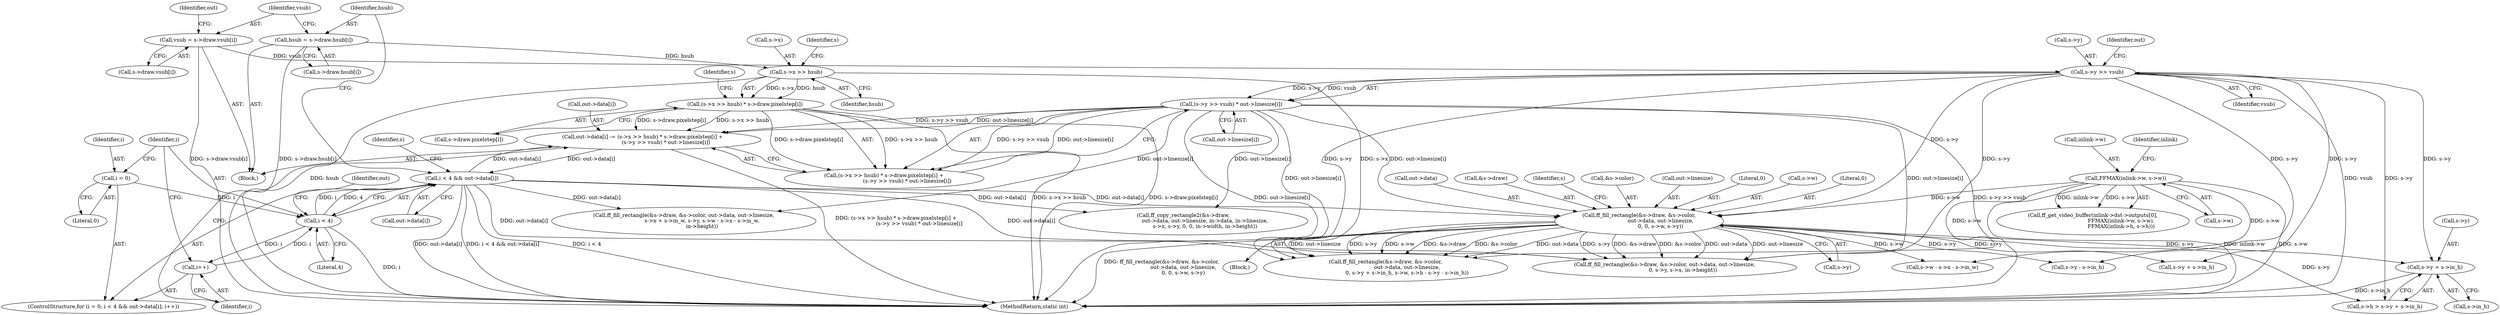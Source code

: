 digraph "0_FFmpeg_e43a0a232dbf6d3c161823c2e07c52e76227a1bc_7@pointer" {
"1000275" [label="(Call,s->y + s->in_h)"];
"1000232" [label="(Call,s->y >> vsub)"];
"1000202" [label="(Call,vsub = s->draw.vsub[i])"];
"1000247" [label="(Call,ff_fill_rectangle(&s->draw, &s->color,\n                          out->data, out->linesize,\n                          0, 0, s->w, s->y))"];
"1000179" [label="(Call,i < 4 && out->data[i])"];
"1000180" [label="(Call,i < 4)"];
"1000188" [label="(Call,i++)"];
"1000176" [label="(Call,i = 0)"];
"1000211" [label="(Call,out->data[i] -= (s->x >> hsub) * s->draw.pixelstep[i] +\n                            (s->y >> vsub) * out->linesize[i])"];
"1000218" [label="(Call,(s->x >> hsub) * s->draw.pixelstep[i])"];
"1000219" [label="(Call,s->x >> hsub)"];
"1000192" [label="(Call,hsub = s->draw.hsub[i])"];
"1000231" [label="(Call,(s->y >> vsub) * out->linesize[i])"];
"1000142" [label="(Call,FFMAX(inlink->w, s->w))"];
"1000379" [label="(Call,ff_fill_rectangle(&s->draw, &s->color, out->data, out->linesize,\n                      s->x + s->in_w, s->y, s->w - s->x - s->in_w,\n                      in->height))"];
"1000256" [label="(Call,out->data)"];
"1000219" [label="(Call,s->x >> hsub)"];
"1000283" [label="(Call,ff_fill_rectangle(&s->draw, &s->color,\n                          out->data, out->linesize,\n                          0, s->y + s->in_h, s->w, s->h - s->y - s->in_h))"];
"1000203" [label="(Identifier,vsub)"];
"1000192" [label="(Call,hsub = s->draw.hsub[i])"];
"1000146" [label="(Call,s->w)"];
"1000142" [label="(Call,FFMAX(inlink->w, s->w))"];
"1000185" [label="(Identifier,out)"];
"1000232" [label="(Call,s->y >> vsub)"];
"1000193" [label="(Identifier,hsub)"];
"1000183" [label="(Call,out->data[i])"];
"1000348" [label="(Call,ff_copy_rectangle2(&s->draw,\n                          out->data, out->linesize, in->data, in->linesize,\n                          s->x, s->y, 0, 0, in->width, in->height))"];
"1000212" [label="(Call,out->data[i])"];
"1000189" [label="(Identifier,i)"];
"1000224" [label="(Call,s->draw.pixelstep[i])"];
"1000233" [label="(Call,s->y)"];
"1000236" [label="(Identifier,vsub)"];
"1000237" [label="(Call,out->linesize[i])"];
"1000234" [label="(Identifier,s)"];
"1000244" [label="(Identifier,s)"];
"1000320" [label="(Call,ff_fill_rectangle(&s->draw, &s->color, out->data, out->linesize,\n                      0, s->y, s->x, in->height))"];
"1000175" [label="(ControlStructure,for (i = 0; i < 4 && out->data[i]; i++))"];
"1000247" [label="(Call,ff_fill_rectangle(&s->draw, &s->color,\n                          out->data, out->linesize,\n                          0, 0, s->w, s->y))"];
"1000248" [label="(Call,&s->draw)"];
"1000271" [label="(Call,s->h > s->y + s->in_h)"];
"1000204" [label="(Call,s->draw.vsub[i])"];
"1000176" [label="(Call,i = 0)"];
"1000218" [label="(Call,(s->x >> hsub) * s->draw.pixelstep[i])"];
"1000275" [label="(Call,s->y + s->in_h)"];
"1000273" [label="(Identifier,s)"];
"1000177" [label="(Identifier,i)"];
"1000143" [label="(Call,inlink->w)"];
"1000299" [label="(Call,s->y + s->in_h)"];
"1000181" [label="(Identifier,i)"];
"1000180" [label="(Call,i < 4)"];
"1000134" [label="(Call,ff_get_video_buffer(inlink->dst->outputs[0],\n                                  FFMAX(inlink->w, s->w),\n                                  FFMAX(inlink->h, s->h)))"];
"1000190" [label="(Block,)"];
"1000194" [label="(Call,s->draw.hsub[i])"];
"1000214" [label="(Identifier,out)"];
"1000252" [label="(Call,&s->color)"];
"1000178" [label="(Literal,0)"];
"1000227" [label="(Identifier,s)"];
"1000449" [label="(MethodReturn,static int)"];
"1000220" [label="(Call,s->x)"];
"1000276" [label="(Call,s->y)"];
"1000259" [label="(Call,out->linesize)"];
"1000263" [label="(Literal,0)"];
"1000223" [label="(Identifier,hsub)"];
"1000188" [label="(Call,i++)"];
"1000267" [label="(Call,s->y)"];
"1000211" [label="(Call,out->data[i] -= (s->x >> hsub) * s->draw.pixelstep[i] +\n                            (s->y >> vsub) * out->linesize[i])"];
"1000231" [label="(Call,(s->y >> vsub) * out->linesize[i])"];
"1000246" [label="(Block,)"];
"1000239" [label="(Identifier,out)"];
"1000264" [label="(Call,s->w)"];
"1000179" [label="(Call,i < 4 && out->data[i])"];
"1000279" [label="(Call,s->in_h)"];
"1000182" [label="(Literal,4)"];
"1000151" [label="(Identifier,inlink)"];
"1000202" [label="(Call,vsub = s->draw.vsub[i])"];
"1000313" [label="(Call,s->y - s->in_h)"];
"1000262" [label="(Literal,0)"];
"1000217" [label="(Call,(s->x >> hsub) * s->draw.pixelstep[i] +\n                            (s->y >> vsub) * out->linesize[i])"];
"1000404" [label="(Call,s->w - s->x - s->in_w)"];
"1000275" -> "1000271"  [label="AST: "];
"1000275" -> "1000279"  [label="CFG: "];
"1000276" -> "1000275"  [label="AST: "];
"1000279" -> "1000275"  [label="AST: "];
"1000271" -> "1000275"  [label="CFG: "];
"1000275" -> "1000449"  [label="DDG: s->in_h"];
"1000232" -> "1000275"  [label="DDG: s->y"];
"1000247" -> "1000275"  [label="DDG: s->y"];
"1000232" -> "1000231"  [label="AST: "];
"1000232" -> "1000236"  [label="CFG: "];
"1000233" -> "1000232"  [label="AST: "];
"1000236" -> "1000232"  [label="AST: "];
"1000239" -> "1000232"  [label="CFG: "];
"1000232" -> "1000449"  [label="DDG: vsub"];
"1000232" -> "1000231"  [label="DDG: s->y"];
"1000232" -> "1000231"  [label="DDG: vsub"];
"1000202" -> "1000232"  [label="DDG: vsub"];
"1000232" -> "1000247"  [label="DDG: s->y"];
"1000232" -> "1000271"  [label="DDG: s->y"];
"1000232" -> "1000283"  [label="DDG: s->y"];
"1000232" -> "1000299"  [label="DDG: s->y"];
"1000232" -> "1000313"  [label="DDG: s->y"];
"1000232" -> "1000320"  [label="DDG: s->y"];
"1000202" -> "1000190"  [label="AST: "];
"1000202" -> "1000204"  [label="CFG: "];
"1000203" -> "1000202"  [label="AST: "];
"1000204" -> "1000202"  [label="AST: "];
"1000214" -> "1000202"  [label="CFG: "];
"1000202" -> "1000449"  [label="DDG: s->draw.vsub[i]"];
"1000247" -> "1000246"  [label="AST: "];
"1000247" -> "1000267"  [label="CFG: "];
"1000248" -> "1000247"  [label="AST: "];
"1000252" -> "1000247"  [label="AST: "];
"1000256" -> "1000247"  [label="AST: "];
"1000259" -> "1000247"  [label="AST: "];
"1000262" -> "1000247"  [label="AST: "];
"1000263" -> "1000247"  [label="AST: "];
"1000264" -> "1000247"  [label="AST: "];
"1000267" -> "1000247"  [label="AST: "];
"1000273" -> "1000247"  [label="CFG: "];
"1000247" -> "1000449"  [label="DDG: ff_fill_rectangle(&s->draw, &s->color,\n                          out->data, out->linesize,\n                          0, 0, s->w, s->y)"];
"1000179" -> "1000247"  [label="DDG: out->data[i]"];
"1000231" -> "1000247"  [label="DDG: out->linesize[i]"];
"1000142" -> "1000247"  [label="DDG: s->w"];
"1000247" -> "1000271"  [label="DDG: s->y"];
"1000247" -> "1000283"  [label="DDG: &s->draw"];
"1000247" -> "1000283"  [label="DDG: &s->color"];
"1000247" -> "1000283"  [label="DDG: out->data"];
"1000247" -> "1000283"  [label="DDG: out->linesize"];
"1000247" -> "1000283"  [label="DDG: s->y"];
"1000247" -> "1000283"  [label="DDG: s->w"];
"1000247" -> "1000299"  [label="DDG: s->y"];
"1000247" -> "1000313"  [label="DDG: s->y"];
"1000247" -> "1000320"  [label="DDG: &s->draw"];
"1000247" -> "1000320"  [label="DDG: &s->color"];
"1000247" -> "1000320"  [label="DDG: out->data"];
"1000247" -> "1000320"  [label="DDG: out->linesize"];
"1000247" -> "1000320"  [label="DDG: s->y"];
"1000247" -> "1000404"  [label="DDG: s->w"];
"1000179" -> "1000175"  [label="AST: "];
"1000179" -> "1000180"  [label="CFG: "];
"1000179" -> "1000183"  [label="CFG: "];
"1000180" -> "1000179"  [label="AST: "];
"1000183" -> "1000179"  [label="AST: "];
"1000193" -> "1000179"  [label="CFG: "];
"1000244" -> "1000179"  [label="CFG: "];
"1000179" -> "1000449"  [label="DDG: i < 4 && out->data[i]"];
"1000179" -> "1000449"  [label="DDG: i < 4"];
"1000179" -> "1000449"  [label="DDG: out->data[i]"];
"1000180" -> "1000179"  [label="DDG: i"];
"1000180" -> "1000179"  [label="DDG: 4"];
"1000211" -> "1000179"  [label="DDG: out->data[i]"];
"1000179" -> "1000211"  [label="DDG: out->data[i]"];
"1000179" -> "1000283"  [label="DDG: out->data[i]"];
"1000179" -> "1000320"  [label="DDG: out->data[i]"];
"1000179" -> "1000348"  [label="DDG: out->data[i]"];
"1000179" -> "1000379"  [label="DDG: out->data[i]"];
"1000180" -> "1000182"  [label="CFG: "];
"1000181" -> "1000180"  [label="AST: "];
"1000182" -> "1000180"  [label="AST: "];
"1000185" -> "1000180"  [label="CFG: "];
"1000180" -> "1000449"  [label="DDG: i"];
"1000188" -> "1000180"  [label="DDG: i"];
"1000176" -> "1000180"  [label="DDG: i"];
"1000180" -> "1000188"  [label="DDG: i"];
"1000188" -> "1000175"  [label="AST: "];
"1000188" -> "1000189"  [label="CFG: "];
"1000189" -> "1000188"  [label="AST: "];
"1000181" -> "1000188"  [label="CFG: "];
"1000176" -> "1000175"  [label="AST: "];
"1000176" -> "1000178"  [label="CFG: "];
"1000177" -> "1000176"  [label="AST: "];
"1000178" -> "1000176"  [label="AST: "];
"1000181" -> "1000176"  [label="CFG: "];
"1000211" -> "1000190"  [label="AST: "];
"1000211" -> "1000217"  [label="CFG: "];
"1000212" -> "1000211"  [label="AST: "];
"1000217" -> "1000211"  [label="AST: "];
"1000189" -> "1000211"  [label="CFG: "];
"1000211" -> "1000449"  [label="DDG: (s->x >> hsub) * s->draw.pixelstep[i] +\n                            (s->y >> vsub) * out->linesize[i]"];
"1000218" -> "1000211"  [label="DDG: s->x >> hsub"];
"1000218" -> "1000211"  [label="DDG: s->draw.pixelstep[i]"];
"1000231" -> "1000211"  [label="DDG: s->y >> vsub"];
"1000231" -> "1000211"  [label="DDG: out->linesize[i]"];
"1000218" -> "1000217"  [label="AST: "];
"1000218" -> "1000224"  [label="CFG: "];
"1000219" -> "1000218"  [label="AST: "];
"1000224" -> "1000218"  [label="AST: "];
"1000234" -> "1000218"  [label="CFG: "];
"1000218" -> "1000449"  [label="DDG: s->x >> hsub"];
"1000218" -> "1000449"  [label="DDG: s->draw.pixelstep[i]"];
"1000218" -> "1000217"  [label="DDG: s->x >> hsub"];
"1000218" -> "1000217"  [label="DDG: s->draw.pixelstep[i]"];
"1000219" -> "1000218"  [label="DDG: s->x"];
"1000219" -> "1000218"  [label="DDG: hsub"];
"1000219" -> "1000223"  [label="CFG: "];
"1000220" -> "1000219"  [label="AST: "];
"1000223" -> "1000219"  [label="AST: "];
"1000227" -> "1000219"  [label="CFG: "];
"1000219" -> "1000449"  [label="DDG: hsub"];
"1000192" -> "1000219"  [label="DDG: hsub"];
"1000219" -> "1000320"  [label="DDG: s->x"];
"1000192" -> "1000190"  [label="AST: "];
"1000192" -> "1000194"  [label="CFG: "];
"1000193" -> "1000192"  [label="AST: "];
"1000194" -> "1000192"  [label="AST: "];
"1000203" -> "1000192"  [label="CFG: "];
"1000192" -> "1000449"  [label="DDG: s->draw.hsub[i]"];
"1000231" -> "1000217"  [label="AST: "];
"1000231" -> "1000237"  [label="CFG: "];
"1000237" -> "1000231"  [label="AST: "];
"1000217" -> "1000231"  [label="CFG: "];
"1000231" -> "1000449"  [label="DDG: out->linesize[i]"];
"1000231" -> "1000449"  [label="DDG: s->y >> vsub"];
"1000231" -> "1000217"  [label="DDG: s->y >> vsub"];
"1000231" -> "1000217"  [label="DDG: out->linesize[i]"];
"1000231" -> "1000283"  [label="DDG: out->linesize[i]"];
"1000231" -> "1000320"  [label="DDG: out->linesize[i]"];
"1000231" -> "1000348"  [label="DDG: out->linesize[i]"];
"1000231" -> "1000379"  [label="DDG: out->linesize[i]"];
"1000142" -> "1000134"  [label="AST: "];
"1000142" -> "1000146"  [label="CFG: "];
"1000143" -> "1000142"  [label="AST: "];
"1000146" -> "1000142"  [label="AST: "];
"1000151" -> "1000142"  [label="CFG: "];
"1000142" -> "1000449"  [label="DDG: inlink->w"];
"1000142" -> "1000449"  [label="DDG: s->w"];
"1000142" -> "1000134"  [label="DDG: inlink->w"];
"1000142" -> "1000134"  [label="DDG: s->w"];
"1000142" -> "1000283"  [label="DDG: s->w"];
"1000142" -> "1000404"  [label="DDG: s->w"];
}
